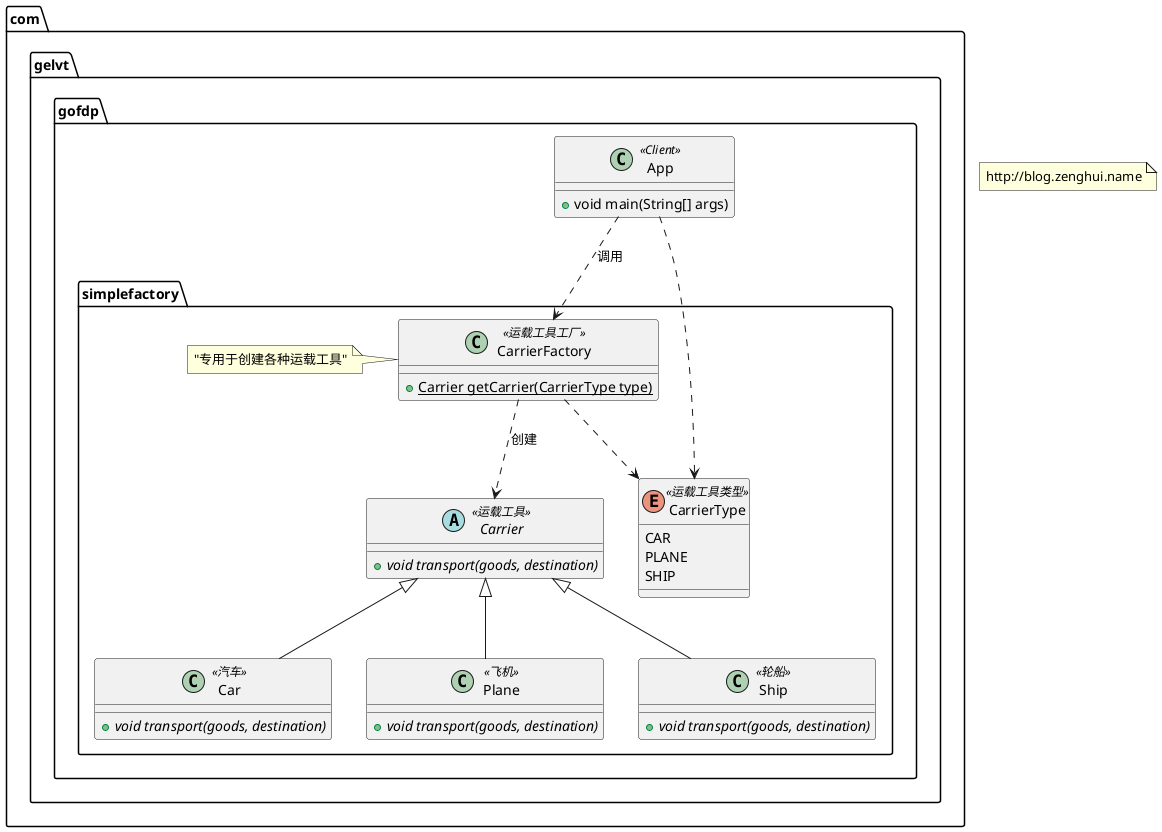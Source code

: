 @startuml

package com.gelvt.gofdp.simplefactory{

    abstract class Carrier <<运载工具>>{
        + {abstract} void transport(goods, destination)
    }

    class Car <<汽车>> extends Carrier{
        + {abstract} void transport(goods, destination)
    }

    class Plane <<飞机>> extends Carrier{
        + {abstract} void transport(goods, destination)
    }

    class Ship <<轮船>> extends Carrier{
        + {abstract} void transport(goods, destination)
    }

    enum CarrierType <<运载工具类型>> {
        CAR
        PLANE
        SHIP
    }

    class CarrierFactory <<运载工具工厂>>{
        + {static} Carrier getCarrier(CarrierType type)
    }

    note left of CarrierFactory : "专用于创建各种运载工具"

    CarrierFactory ..> Carrier : 创建

}

package com.gelvt.gofdp{
    class App <<Client>>{
        + void main(String[] args)
    }
}

App ..> CarrierFactory : 调用
App ..> CarrierType
CarrierFactory ..> CarrierType

note "http://blog.zenghui.name" as copyright

@enduml